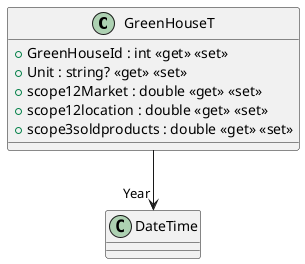 @startuml
class GreenHouseT {
    + GreenHouseId : int <<get>> <<set>>
    + Unit : string? <<get>> <<set>>
    + scope12Market : double <<get>> <<set>>
    + scope12location : double <<get>> <<set>>
    + scope3soldproducts : double <<get>> <<set>>
}
GreenHouseT --> "Year" DateTime
@enduml
